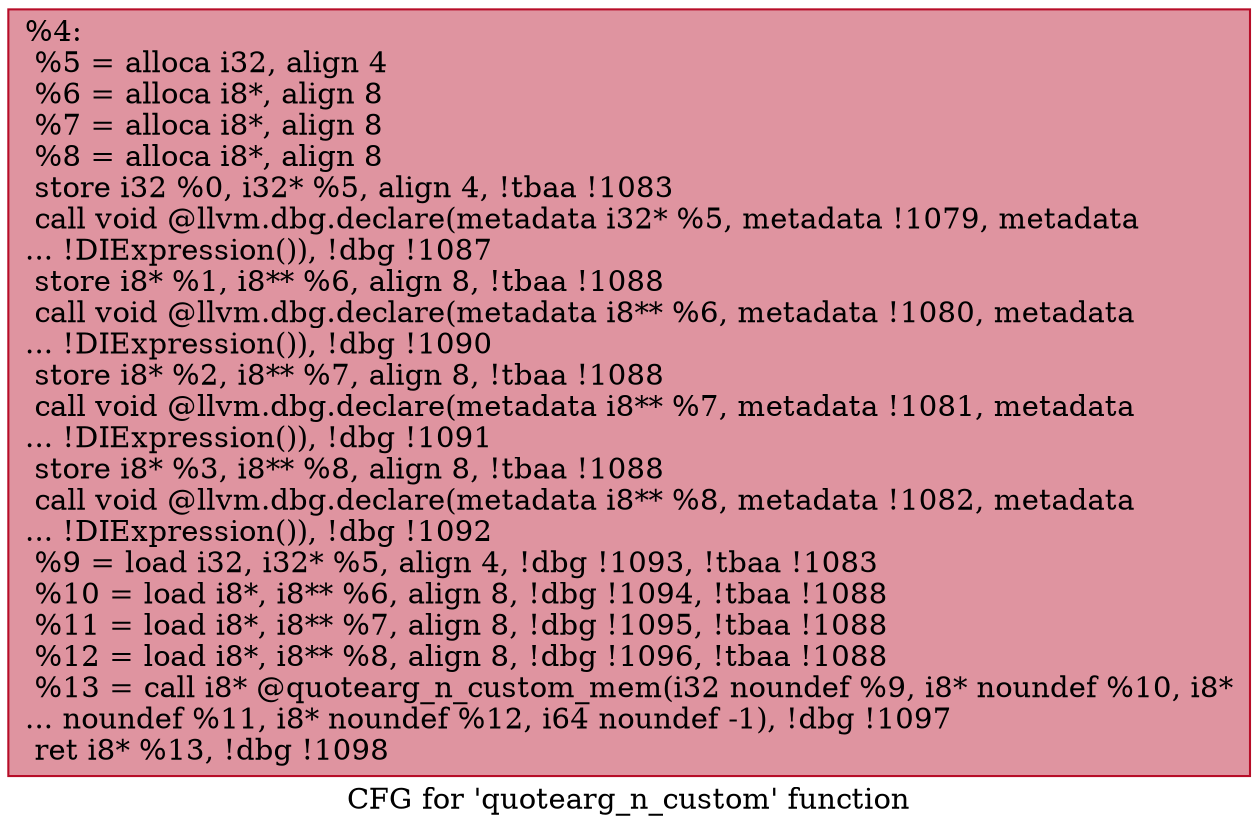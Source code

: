 digraph "CFG for 'quotearg_n_custom' function" {
	label="CFG for 'quotearg_n_custom' function";

	Node0x17a25f0 [shape=record,color="#b70d28ff", style=filled, fillcolor="#b70d2870",label="{%4:\l  %5 = alloca i32, align 4\l  %6 = alloca i8*, align 8\l  %7 = alloca i8*, align 8\l  %8 = alloca i8*, align 8\l  store i32 %0, i32* %5, align 4, !tbaa !1083\l  call void @llvm.dbg.declare(metadata i32* %5, metadata !1079, metadata\l... !DIExpression()), !dbg !1087\l  store i8* %1, i8** %6, align 8, !tbaa !1088\l  call void @llvm.dbg.declare(metadata i8** %6, metadata !1080, metadata\l... !DIExpression()), !dbg !1090\l  store i8* %2, i8** %7, align 8, !tbaa !1088\l  call void @llvm.dbg.declare(metadata i8** %7, metadata !1081, metadata\l... !DIExpression()), !dbg !1091\l  store i8* %3, i8** %8, align 8, !tbaa !1088\l  call void @llvm.dbg.declare(metadata i8** %8, metadata !1082, metadata\l... !DIExpression()), !dbg !1092\l  %9 = load i32, i32* %5, align 4, !dbg !1093, !tbaa !1083\l  %10 = load i8*, i8** %6, align 8, !dbg !1094, !tbaa !1088\l  %11 = load i8*, i8** %7, align 8, !dbg !1095, !tbaa !1088\l  %12 = load i8*, i8** %8, align 8, !dbg !1096, !tbaa !1088\l  %13 = call i8* @quotearg_n_custom_mem(i32 noundef %9, i8* noundef %10, i8*\l... noundef %11, i8* noundef %12, i64 noundef -1), !dbg !1097\l  ret i8* %13, !dbg !1098\l}"];
}
